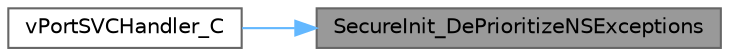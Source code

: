 digraph "SecureInit_DePrioritizeNSExceptions"
{
 // LATEX_PDF_SIZE
  bgcolor="transparent";
  edge [fontname=Helvetica,fontsize=10,labelfontname=Helvetica,labelfontsize=10];
  node [fontname=Helvetica,fontsize=10,shape=box,height=0.2,width=0.4];
  rankdir="RL";
  Node1 [id="Node000001",label="SecureInit_DePrioritizeNSExceptions",height=0.2,width=0.4,color="gray40", fillcolor="grey60", style="filled", fontcolor="black",tooltip="De-prioritizes the non-secure exceptions."];
  Node1 -> Node2 [id="edge1_Node000001_Node000002",dir="back",color="steelblue1",style="solid",tooltip=" "];
  Node2 [id="Node000002",label="vPortSVCHandler_C",height=0.2,width=0.4,color="grey40", fillcolor="white", style="filled",URL="$_a_r_mv8_m_2non__secure_2port_8c.html#a65bf4c0ff0c46096b4213149780b6b93",tooltip=" "];
}
